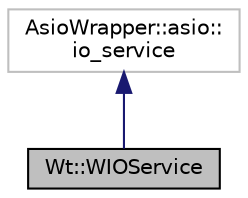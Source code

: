 digraph "Wt::WIOService"
{
 // LATEX_PDF_SIZE
  edge [fontname="Helvetica",fontsize="10",labelfontname="Helvetica",labelfontsize="10"];
  node [fontname="Helvetica",fontsize="10",shape=record];
  Node1 [label="Wt::WIOService",height=0.2,width=0.4,color="black", fillcolor="grey75", style="filled", fontcolor="black",tooltip="An I/O service."];
  Node2 -> Node1 [dir="back",color="midnightblue",fontsize="10",style="solid",fontname="Helvetica"];
  Node2 [label="AsioWrapper::asio::\lio_service",height=0.2,width=0.4,color="grey75", fillcolor="white", style="filled",tooltip=" "];
}
